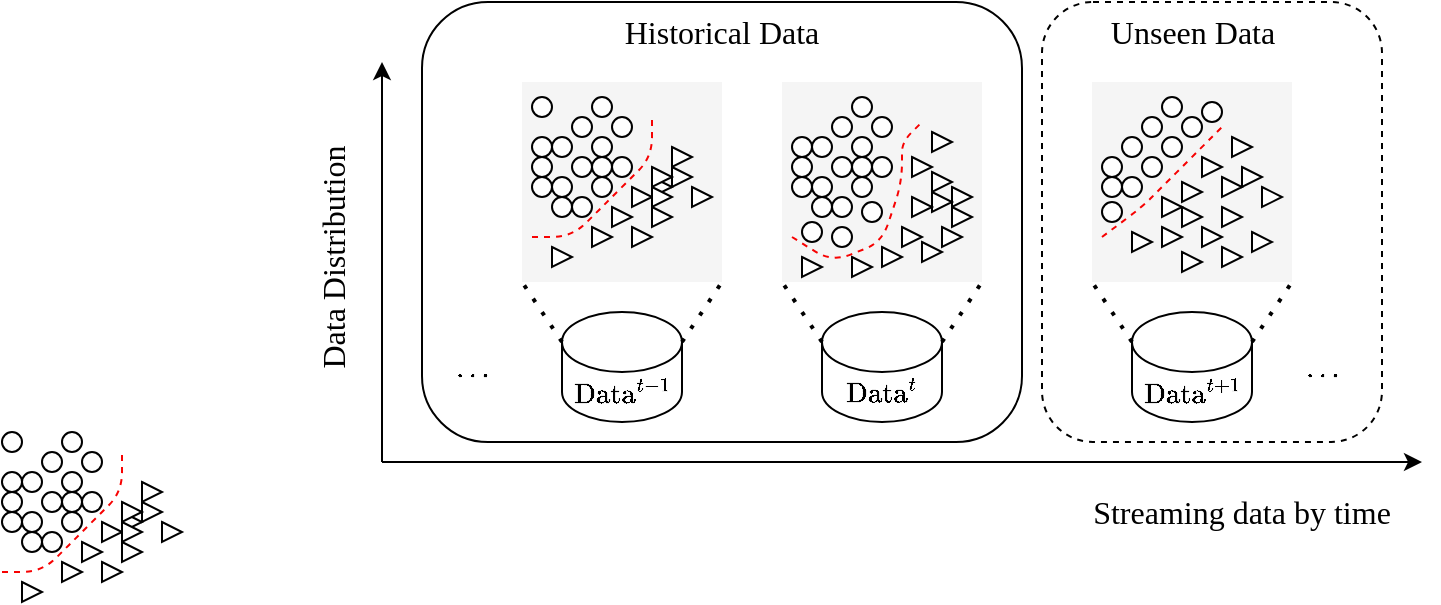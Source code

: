 <mxfile version="24.2.1" type="github">
  <diagram name="第 1 页" id="Aiz--UUZdUcnCT9IVKQQ">
    <mxGraphModel dx="935" dy="538" grid="1" gridSize="10" guides="1" tooltips="1" connect="1" arrows="1" fold="1" page="1" pageScale="1" pageWidth="827" pageHeight="1169" math="1" shadow="0">
      <root>
        <mxCell id="0" />
        <mxCell id="1" parent="0" />
        <mxCell id="erwJ2P51N1y5GZqrnZyB-3" value="" style="rounded=1;whiteSpace=wrap;html=1;" vertex="1" parent="1">
          <mxGeometry x="260" y="370" width="300" height="220" as="geometry" />
        </mxCell>
        <mxCell id="erwJ2P51N1y5GZqrnZyB-72" value="" style="rounded=0;whiteSpace=wrap;html=1;fillColor=#f5f5f5;fontColor=#333333;strokeColor=none;" vertex="1" parent="1">
          <mxGeometry x="310" y="410" width="100" height="100" as="geometry" />
        </mxCell>
        <mxCell id="erwJ2P51N1y5GZqrnZyB-1" value="" style="endArrow=classic;html=1;rounded=0;" edge="1" parent="1">
          <mxGeometry width="50" height="50" relative="1" as="geometry">
            <mxPoint x="240" y="600" as="sourcePoint" />
            <mxPoint x="240" y="400" as="targetPoint" />
          </mxGeometry>
        </mxCell>
        <mxCell id="erwJ2P51N1y5GZqrnZyB-2" value="" style="endArrow=classic;html=1;rounded=0;" edge="1" parent="1">
          <mxGeometry width="50" height="50" relative="1" as="geometry">
            <mxPoint x="240" y="600" as="sourcePoint" />
            <mxPoint x="760" y="600" as="targetPoint" />
          </mxGeometry>
        </mxCell>
        <mxCell id="erwJ2P51N1y5GZqrnZyB-4" value="" style="ellipse;whiteSpace=wrap;html=1;aspect=fixed;" vertex="1" parent="1">
          <mxGeometry x="60" y="605" width="10" height="10" as="geometry" />
        </mxCell>
        <mxCell id="erwJ2P51N1y5GZqrnZyB-5" value="" style="ellipse;whiteSpace=wrap;html=1;aspect=fixed;" vertex="1" parent="1">
          <mxGeometry x="80" y="615" width="10" height="10" as="geometry" />
        </mxCell>
        <mxCell id="erwJ2P51N1y5GZqrnZyB-6" value="" style="ellipse;whiteSpace=wrap;html=1;aspect=fixed;" vertex="1" parent="1">
          <mxGeometry x="60" y="625" width="10" height="10" as="geometry" />
        </mxCell>
        <mxCell id="erwJ2P51N1y5GZqrnZyB-7" value="" style="ellipse;whiteSpace=wrap;html=1;aspect=fixed;" vertex="1" parent="1">
          <mxGeometry x="70" y="595" width="10" height="10" as="geometry" />
        </mxCell>
        <mxCell id="erwJ2P51N1y5GZqrnZyB-8" value="" style="ellipse;whiteSpace=wrap;html=1;aspect=fixed;" vertex="1" parent="1">
          <mxGeometry x="80" y="605" width="10" height="10" as="geometry" />
        </mxCell>
        <mxCell id="erwJ2P51N1y5GZqrnZyB-9" value="" style="ellipse;whiteSpace=wrap;html=1;aspect=fixed;" vertex="1" parent="1">
          <mxGeometry x="90" y="615" width="10" height="10" as="geometry" />
        </mxCell>
        <mxCell id="erwJ2P51N1y5GZqrnZyB-10" value="" style="ellipse;whiteSpace=wrap;html=1;aspect=fixed;" vertex="1" parent="1">
          <mxGeometry x="70" y="615" width="10" height="10" as="geometry" />
        </mxCell>
        <mxCell id="erwJ2P51N1y5GZqrnZyB-11" value="" style="ellipse;whiteSpace=wrap;html=1;aspect=fixed;" vertex="1" parent="1">
          <mxGeometry x="50" y="615" width="10" height="10" as="geometry" />
        </mxCell>
        <mxCell id="erwJ2P51N1y5GZqrnZyB-12" value="" style="ellipse;whiteSpace=wrap;html=1;aspect=fixed;" vertex="1" parent="1">
          <mxGeometry x="80" y="585" width="10" height="10" as="geometry" />
        </mxCell>
        <mxCell id="erwJ2P51N1y5GZqrnZyB-13" value="" style="ellipse;whiteSpace=wrap;html=1;aspect=fixed;" vertex="1" parent="1">
          <mxGeometry x="50" y="585" width="10" height="10" as="geometry" />
        </mxCell>
        <mxCell id="erwJ2P51N1y5GZqrnZyB-14" value="" style="ellipse;whiteSpace=wrap;html=1;aspect=fixed;" vertex="1" parent="1">
          <mxGeometry x="50" y="605" width="10" height="10" as="geometry" />
        </mxCell>
        <mxCell id="erwJ2P51N1y5GZqrnZyB-16" value="" style="ellipse;whiteSpace=wrap;html=1;aspect=fixed;" vertex="1" parent="1">
          <mxGeometry x="70" y="635" width="10" height="10" as="geometry" />
        </mxCell>
        <mxCell id="erwJ2P51N1y5GZqrnZyB-17" value="" style="ellipse;whiteSpace=wrap;html=1;aspect=fixed;" vertex="1" parent="1">
          <mxGeometry x="80" y="625" width="10" height="10" as="geometry" />
        </mxCell>
        <mxCell id="erwJ2P51N1y5GZqrnZyB-18" value="" style="ellipse;whiteSpace=wrap;html=1;aspect=fixed;" vertex="1" parent="1">
          <mxGeometry x="50" y="625" width="10" height="10" as="geometry" />
        </mxCell>
        <mxCell id="erwJ2P51N1y5GZqrnZyB-19" value="" style="ellipse;whiteSpace=wrap;html=1;aspect=fixed;" vertex="1" parent="1">
          <mxGeometry x="90" y="595" width="10" height="10" as="geometry" />
        </mxCell>
        <mxCell id="erwJ2P51N1y5GZqrnZyB-20" value="" style="ellipse;whiteSpace=wrap;html=1;aspect=fixed;" vertex="1" parent="1">
          <mxGeometry x="60" y="635" width="10" height="10" as="geometry" />
        </mxCell>
        <mxCell id="erwJ2P51N1y5GZqrnZyB-21" value="" style="endArrow=none;dashed=1;html=1;rounded=1;strokeColor=#f70202;curved=0;" edge="1" parent="1">
          <mxGeometry width="50" height="50" relative="1" as="geometry">
            <mxPoint x="50" y="655" as="sourcePoint" />
            <mxPoint x="110" y="595" as="targetPoint" />
            <Array as="points">
              <mxPoint x="70" y="655" />
              <mxPoint x="90" y="635" />
              <mxPoint x="110" y="615" />
            </Array>
          </mxGeometry>
        </mxCell>
        <mxCell id="erwJ2P51N1y5GZqrnZyB-23" value="" style="triangle;whiteSpace=wrap;html=1;" vertex="1" parent="1">
          <mxGeometry x="120" y="610" width="10" height="10" as="geometry" />
        </mxCell>
        <mxCell id="erwJ2P51N1y5GZqrnZyB-24" value="" style="triangle;whiteSpace=wrap;html=1;" vertex="1" parent="1">
          <mxGeometry x="120" y="620" width="10" height="10" as="geometry" />
        </mxCell>
        <mxCell id="erwJ2P51N1y5GZqrnZyB-25" value="" style="triangle;whiteSpace=wrap;html=1;" vertex="1" parent="1">
          <mxGeometry x="130" y="630" width="10" height="10" as="geometry" />
        </mxCell>
        <mxCell id="erwJ2P51N1y5GZqrnZyB-28" value="" style="triangle;whiteSpace=wrap;html=1;" vertex="1" parent="1">
          <mxGeometry x="110" y="625" width="10" height="10" as="geometry" />
        </mxCell>
        <mxCell id="erwJ2P51N1y5GZqrnZyB-33" value="" style="triangle;whiteSpace=wrap;html=1;" vertex="1" parent="1">
          <mxGeometry x="100" y="630" width="10" height="10" as="geometry" />
        </mxCell>
        <mxCell id="erwJ2P51N1y5GZqrnZyB-34" value="" style="triangle;whiteSpace=wrap;html=1;" vertex="1" parent="1">
          <mxGeometry x="110" y="630" width="10" height="10" as="geometry" />
        </mxCell>
        <mxCell id="erwJ2P51N1y5GZqrnZyB-35" value="" style="triangle;whiteSpace=wrap;html=1;" vertex="1" parent="1">
          <mxGeometry x="90" y="640" width="10" height="10" as="geometry" />
        </mxCell>
        <mxCell id="erwJ2P51N1y5GZqrnZyB-36" value="" style="triangle;whiteSpace=wrap;html=1;" vertex="1" parent="1">
          <mxGeometry x="110" y="640" width="10" height="10" as="geometry" />
        </mxCell>
        <mxCell id="erwJ2P51N1y5GZqrnZyB-37" value="" style="triangle;whiteSpace=wrap;html=1;" vertex="1" parent="1">
          <mxGeometry x="80" y="650" width="10" height="10" as="geometry" />
        </mxCell>
        <mxCell id="erwJ2P51N1y5GZqrnZyB-40" value="" style="triangle;whiteSpace=wrap;html=1;" vertex="1" parent="1">
          <mxGeometry x="100" y="650" width="10" height="10" as="geometry" />
        </mxCell>
        <mxCell id="erwJ2P51N1y5GZqrnZyB-41" value="" style="triangle;whiteSpace=wrap;html=1;" vertex="1" parent="1">
          <mxGeometry x="110" y="620" width="10" height="10" as="geometry" />
        </mxCell>
        <mxCell id="erwJ2P51N1y5GZqrnZyB-42" value="" style="triangle;whiteSpace=wrap;html=1;" vertex="1" parent="1">
          <mxGeometry x="60" y="660" width="10" height="10" as="geometry" />
        </mxCell>
        <mxCell id="erwJ2P51N1y5GZqrnZyB-43" value="" style="ellipse;whiteSpace=wrap;html=1;aspect=fixed;" vertex="1" parent="1">
          <mxGeometry x="325" y="437.5" width="10" height="10" as="geometry" />
        </mxCell>
        <mxCell id="erwJ2P51N1y5GZqrnZyB-44" value="" style="ellipse;whiteSpace=wrap;html=1;aspect=fixed;" vertex="1" parent="1">
          <mxGeometry x="345" y="447.5" width="10" height="10" as="geometry" />
        </mxCell>
        <mxCell id="erwJ2P51N1y5GZqrnZyB-45" value="" style="ellipse;whiteSpace=wrap;html=1;aspect=fixed;" vertex="1" parent="1">
          <mxGeometry x="325" y="457.5" width="10" height="10" as="geometry" />
        </mxCell>
        <mxCell id="erwJ2P51N1y5GZqrnZyB-46" value="" style="ellipse;whiteSpace=wrap;html=1;aspect=fixed;" vertex="1" parent="1">
          <mxGeometry x="335" y="427.5" width="10" height="10" as="geometry" />
        </mxCell>
        <mxCell id="erwJ2P51N1y5GZqrnZyB-47" value="" style="ellipse;whiteSpace=wrap;html=1;aspect=fixed;" vertex="1" parent="1">
          <mxGeometry x="345" y="437.5" width="10" height="10" as="geometry" />
        </mxCell>
        <mxCell id="erwJ2P51N1y5GZqrnZyB-48" value="" style="ellipse;whiteSpace=wrap;html=1;aspect=fixed;" vertex="1" parent="1">
          <mxGeometry x="355" y="447.5" width="10" height="10" as="geometry" />
        </mxCell>
        <mxCell id="erwJ2P51N1y5GZqrnZyB-49" value="" style="ellipse;whiteSpace=wrap;html=1;aspect=fixed;" vertex="1" parent="1">
          <mxGeometry x="335" y="447.5" width="10" height="10" as="geometry" />
        </mxCell>
        <mxCell id="erwJ2P51N1y5GZqrnZyB-50" value="" style="ellipse;whiteSpace=wrap;html=1;aspect=fixed;" vertex="1" parent="1">
          <mxGeometry x="315" y="447.5" width="10" height="10" as="geometry" />
        </mxCell>
        <mxCell id="erwJ2P51N1y5GZqrnZyB-51" value="" style="ellipse;whiteSpace=wrap;html=1;aspect=fixed;" vertex="1" parent="1">
          <mxGeometry x="345" y="417.5" width="10" height="10" as="geometry" />
        </mxCell>
        <mxCell id="erwJ2P51N1y5GZqrnZyB-52" value="" style="ellipse;whiteSpace=wrap;html=1;aspect=fixed;" vertex="1" parent="1">
          <mxGeometry x="315" y="417.5" width="10" height="10" as="geometry" />
        </mxCell>
        <mxCell id="erwJ2P51N1y5GZqrnZyB-53" value="" style="ellipse;whiteSpace=wrap;html=1;aspect=fixed;" vertex="1" parent="1">
          <mxGeometry x="315" y="437.5" width="10" height="10" as="geometry" />
        </mxCell>
        <mxCell id="erwJ2P51N1y5GZqrnZyB-54" value="" style="ellipse;whiteSpace=wrap;html=1;aspect=fixed;" vertex="1" parent="1">
          <mxGeometry x="335" y="467.5" width="10" height="10" as="geometry" />
        </mxCell>
        <mxCell id="erwJ2P51N1y5GZqrnZyB-55" value="" style="ellipse;whiteSpace=wrap;html=1;aspect=fixed;" vertex="1" parent="1">
          <mxGeometry x="345" y="457.5" width="10" height="10" as="geometry" />
        </mxCell>
        <mxCell id="erwJ2P51N1y5GZqrnZyB-56" value="" style="ellipse;whiteSpace=wrap;html=1;aspect=fixed;" vertex="1" parent="1">
          <mxGeometry x="315" y="457.5" width="10" height="10" as="geometry" />
        </mxCell>
        <mxCell id="erwJ2P51N1y5GZqrnZyB-57" value="" style="ellipse;whiteSpace=wrap;html=1;aspect=fixed;" vertex="1" parent="1">
          <mxGeometry x="355" y="427.5" width="10" height="10" as="geometry" />
        </mxCell>
        <mxCell id="erwJ2P51N1y5GZqrnZyB-58" value="" style="ellipse;whiteSpace=wrap;html=1;aspect=fixed;" vertex="1" parent="1">
          <mxGeometry x="325" y="467.5" width="10" height="10" as="geometry" />
        </mxCell>
        <mxCell id="erwJ2P51N1y5GZqrnZyB-59" value="" style="endArrow=none;dashed=1;html=1;rounded=1;strokeColor=#f70202;curved=0;" edge="1" parent="1">
          <mxGeometry width="50" height="50" relative="1" as="geometry">
            <mxPoint x="315" y="487.5" as="sourcePoint" />
            <mxPoint x="375" y="427.5" as="targetPoint" />
            <Array as="points">
              <mxPoint x="335" y="487.5" />
              <mxPoint x="355" y="467.5" />
              <mxPoint x="375" y="447.5" />
            </Array>
          </mxGeometry>
        </mxCell>
        <mxCell id="erwJ2P51N1y5GZqrnZyB-60" value="" style="triangle;whiteSpace=wrap;html=1;" vertex="1" parent="1">
          <mxGeometry x="385" y="442.5" width="10" height="10" as="geometry" />
        </mxCell>
        <mxCell id="erwJ2P51N1y5GZqrnZyB-61" value="" style="triangle;whiteSpace=wrap;html=1;" vertex="1" parent="1">
          <mxGeometry x="385" y="452.5" width="10" height="10" as="geometry" />
        </mxCell>
        <mxCell id="erwJ2P51N1y5GZqrnZyB-62" value="" style="triangle;whiteSpace=wrap;html=1;" vertex="1" parent="1">
          <mxGeometry x="395" y="462.5" width="10" height="10" as="geometry" />
        </mxCell>
        <mxCell id="erwJ2P51N1y5GZqrnZyB-63" value="" style="triangle;whiteSpace=wrap;html=1;" vertex="1" parent="1">
          <mxGeometry x="375" y="457.5" width="10" height="10" as="geometry" />
        </mxCell>
        <mxCell id="erwJ2P51N1y5GZqrnZyB-64" value="" style="triangle;whiteSpace=wrap;html=1;" vertex="1" parent="1">
          <mxGeometry x="365" y="462.5" width="10" height="10" as="geometry" />
        </mxCell>
        <mxCell id="erwJ2P51N1y5GZqrnZyB-65" value="" style="triangle;whiteSpace=wrap;html=1;" vertex="1" parent="1">
          <mxGeometry x="375" y="462.5" width="10" height="10" as="geometry" />
        </mxCell>
        <mxCell id="erwJ2P51N1y5GZqrnZyB-66" value="" style="triangle;whiteSpace=wrap;html=1;" vertex="1" parent="1">
          <mxGeometry x="355" y="472.5" width="10" height="10" as="geometry" />
        </mxCell>
        <mxCell id="erwJ2P51N1y5GZqrnZyB-67" value="" style="triangle;whiteSpace=wrap;html=1;" vertex="1" parent="1">
          <mxGeometry x="375" y="472.5" width="10" height="10" as="geometry" />
        </mxCell>
        <mxCell id="erwJ2P51N1y5GZqrnZyB-68" value="" style="triangle;whiteSpace=wrap;html=1;" vertex="1" parent="1">
          <mxGeometry x="345" y="482.5" width="10" height="10" as="geometry" />
        </mxCell>
        <mxCell id="erwJ2P51N1y5GZqrnZyB-69" value="" style="triangle;whiteSpace=wrap;html=1;" vertex="1" parent="1">
          <mxGeometry x="365" y="482.5" width="10" height="10" as="geometry" />
        </mxCell>
        <mxCell id="erwJ2P51N1y5GZqrnZyB-70" value="" style="triangle;whiteSpace=wrap;html=1;" vertex="1" parent="1">
          <mxGeometry x="375" y="452.5" width="10" height="10" as="geometry" />
        </mxCell>
        <mxCell id="erwJ2P51N1y5GZqrnZyB-71" value="" style="triangle;whiteSpace=wrap;html=1;" vertex="1" parent="1">
          <mxGeometry x="325" y="492.5" width="10" height="10" as="geometry" />
        </mxCell>
        <mxCell id="erwJ2P51N1y5GZqrnZyB-73" value="\(\text{Data}^{t-1}\)" style="shape=cylinder3;whiteSpace=wrap;html=1;boundedLbl=1;backgroundOutline=1;size=15;" vertex="1" parent="1">
          <mxGeometry x="330" y="525" width="60" height="55" as="geometry" />
        </mxCell>
        <mxCell id="erwJ2P51N1y5GZqrnZyB-76" value="" style="endArrow=none;dashed=1;html=1;dashPattern=1 3;strokeWidth=2;rounded=0;entryX=0;entryY=1;entryDx=0;entryDy=0;exitX=0;exitY=0;exitDx=0;exitDy=15;exitPerimeter=0;" edge="1" parent="1" source="erwJ2P51N1y5GZqrnZyB-73" target="erwJ2P51N1y5GZqrnZyB-72">
          <mxGeometry width="50" height="50" relative="1" as="geometry">
            <mxPoint x="330" y="537.5" as="sourcePoint" />
            <mxPoint x="310" y="517.5" as="targetPoint" />
          </mxGeometry>
        </mxCell>
        <mxCell id="erwJ2P51N1y5GZqrnZyB-77" value="" style="endArrow=none;dashed=1;html=1;dashPattern=1 3;strokeWidth=2;rounded=0;entryX=1;entryY=1;entryDx=0;entryDy=0;exitX=1;exitY=0;exitDx=0;exitDy=15;exitPerimeter=0;" edge="1" parent="1" source="erwJ2P51N1y5GZqrnZyB-73" target="erwJ2P51N1y5GZqrnZyB-72">
          <mxGeometry width="50" height="50" relative="1" as="geometry">
            <mxPoint x="370" y="652.5" as="sourcePoint" />
            <mxPoint x="420" y="602.5" as="targetPoint" />
          </mxGeometry>
        </mxCell>
        <mxCell id="erwJ2P51N1y5GZqrnZyB-78" value="$$\mathbf{\dots}$$" style="text;html=1;align=center;verticalAlign=middle;whiteSpace=wrap;rounded=0;" vertex="1" parent="1">
          <mxGeometry x="255" y="537.5" width="60" height="30" as="geometry" />
        </mxCell>
        <mxCell id="erwJ2P51N1y5GZqrnZyB-79" value="" style="rounded=0;whiteSpace=wrap;html=1;fillColor=#f5f5f5;fontColor=#333333;strokeColor=none;" vertex="1" parent="1">
          <mxGeometry x="440" y="410" width="100" height="100" as="geometry" />
        </mxCell>
        <mxCell id="erwJ2P51N1y5GZqrnZyB-80" value="" style="ellipse;whiteSpace=wrap;html=1;aspect=fixed;" vertex="1" parent="1">
          <mxGeometry x="455" y="437.5" width="10" height="10" as="geometry" />
        </mxCell>
        <mxCell id="erwJ2P51N1y5GZqrnZyB-81" value="" style="ellipse;whiteSpace=wrap;html=1;aspect=fixed;" vertex="1" parent="1">
          <mxGeometry x="475" y="447.5" width="10" height="10" as="geometry" />
        </mxCell>
        <mxCell id="erwJ2P51N1y5GZqrnZyB-82" value="" style="ellipse;whiteSpace=wrap;html=1;aspect=fixed;" vertex="1" parent="1">
          <mxGeometry x="455" y="457.5" width="10" height="10" as="geometry" />
        </mxCell>
        <mxCell id="erwJ2P51N1y5GZqrnZyB-83" value="" style="ellipse;whiteSpace=wrap;html=1;aspect=fixed;" vertex="1" parent="1">
          <mxGeometry x="465" y="427.5" width="10" height="10" as="geometry" />
        </mxCell>
        <mxCell id="erwJ2P51N1y5GZqrnZyB-84" value="" style="ellipse;whiteSpace=wrap;html=1;aspect=fixed;" vertex="1" parent="1">
          <mxGeometry x="475" y="437.5" width="10" height="10" as="geometry" />
        </mxCell>
        <mxCell id="erwJ2P51N1y5GZqrnZyB-85" value="" style="ellipse;whiteSpace=wrap;html=1;aspect=fixed;" vertex="1" parent="1">
          <mxGeometry x="485" y="447.5" width="10" height="10" as="geometry" />
        </mxCell>
        <mxCell id="erwJ2P51N1y5GZqrnZyB-86" value="" style="ellipse;whiteSpace=wrap;html=1;aspect=fixed;" vertex="1" parent="1">
          <mxGeometry x="465" y="447.5" width="10" height="10" as="geometry" />
        </mxCell>
        <mxCell id="erwJ2P51N1y5GZqrnZyB-87" value="" style="ellipse;whiteSpace=wrap;html=1;aspect=fixed;" vertex="1" parent="1">
          <mxGeometry x="445" y="447.5" width="10" height="10" as="geometry" />
        </mxCell>
        <mxCell id="erwJ2P51N1y5GZqrnZyB-88" value="" style="ellipse;whiteSpace=wrap;html=1;aspect=fixed;" vertex="1" parent="1">
          <mxGeometry x="475" y="417.5" width="10" height="10" as="geometry" />
        </mxCell>
        <mxCell id="erwJ2P51N1y5GZqrnZyB-89" value="" style="ellipse;whiteSpace=wrap;html=1;aspect=fixed;" vertex="1" parent="1">
          <mxGeometry x="480" y="470" width="10" height="10" as="geometry" />
        </mxCell>
        <mxCell id="erwJ2P51N1y5GZqrnZyB-90" value="" style="ellipse;whiteSpace=wrap;html=1;aspect=fixed;" vertex="1" parent="1">
          <mxGeometry x="445" y="437.5" width="10" height="10" as="geometry" />
        </mxCell>
        <mxCell id="erwJ2P51N1y5GZqrnZyB-91" value="" style="ellipse;whiteSpace=wrap;html=1;aspect=fixed;" vertex="1" parent="1">
          <mxGeometry x="465" y="467.5" width="10" height="10" as="geometry" />
        </mxCell>
        <mxCell id="erwJ2P51N1y5GZqrnZyB-92" value="" style="ellipse;whiteSpace=wrap;html=1;aspect=fixed;" vertex="1" parent="1">
          <mxGeometry x="475" y="457.5" width="10" height="10" as="geometry" />
        </mxCell>
        <mxCell id="erwJ2P51N1y5GZqrnZyB-93" value="" style="ellipse;whiteSpace=wrap;html=1;aspect=fixed;" vertex="1" parent="1">
          <mxGeometry x="445" y="457.5" width="10" height="10" as="geometry" />
        </mxCell>
        <mxCell id="erwJ2P51N1y5GZqrnZyB-94" value="" style="ellipse;whiteSpace=wrap;html=1;aspect=fixed;" vertex="1" parent="1">
          <mxGeometry x="485" y="427.5" width="10" height="10" as="geometry" />
        </mxCell>
        <mxCell id="erwJ2P51N1y5GZqrnZyB-95" value="" style="ellipse;whiteSpace=wrap;html=1;aspect=fixed;" vertex="1" parent="1">
          <mxGeometry x="455" y="467.5" width="10" height="10" as="geometry" />
        </mxCell>
        <mxCell id="erwJ2P51N1y5GZqrnZyB-96" value="" style="endArrow=none;dashed=1;html=1;rounded=1;strokeColor=#f70202;curved=0;" edge="1" parent="1">
          <mxGeometry width="50" height="50" relative="1" as="geometry">
            <mxPoint x="445" y="487.5" as="sourcePoint" />
            <mxPoint x="510" y="430" as="targetPoint" />
            <Array as="points">
              <mxPoint x="465" y="500" />
              <mxPoint x="490" y="490" />
              <mxPoint x="500" y="460" />
              <mxPoint x="500" y="440" />
            </Array>
          </mxGeometry>
        </mxCell>
        <mxCell id="erwJ2P51N1y5GZqrnZyB-97" value="" style="triangle;whiteSpace=wrap;html=1;" vertex="1" parent="1">
          <mxGeometry x="515" y="435" width="10" height="10" as="geometry" />
        </mxCell>
        <mxCell id="erwJ2P51N1y5GZqrnZyB-98" value="" style="triangle;whiteSpace=wrap;html=1;" vertex="1" parent="1">
          <mxGeometry x="520" y="482.5" width="10" height="10" as="geometry" />
        </mxCell>
        <mxCell id="erwJ2P51N1y5GZqrnZyB-99" value="" style="triangle;whiteSpace=wrap;html=1;" vertex="1" parent="1">
          <mxGeometry x="525" y="462.5" width="10" height="10" as="geometry" />
        </mxCell>
        <mxCell id="erwJ2P51N1y5GZqrnZyB-100" value="" style="triangle;whiteSpace=wrap;html=1;" vertex="1" parent="1">
          <mxGeometry x="515" y="465" width="10" height="10" as="geometry" />
        </mxCell>
        <mxCell id="erwJ2P51N1y5GZqrnZyB-101" value="" style="triangle;whiteSpace=wrap;html=1;" vertex="1" parent="1">
          <mxGeometry x="515" y="455" width="10" height="10" as="geometry" />
        </mxCell>
        <mxCell id="erwJ2P51N1y5GZqrnZyB-102" value="" style="triangle;whiteSpace=wrap;html=1;" vertex="1" parent="1">
          <mxGeometry x="525" y="472.5" width="10" height="10" as="geometry" />
        </mxCell>
        <mxCell id="erwJ2P51N1y5GZqrnZyB-103" value="" style="triangle;whiteSpace=wrap;html=1;" vertex="1" parent="1">
          <mxGeometry x="505" y="447.5" width="10" height="10" as="geometry" />
        </mxCell>
        <mxCell id="erwJ2P51N1y5GZqrnZyB-104" value="" style="triangle;whiteSpace=wrap;html=1;" vertex="1" parent="1">
          <mxGeometry x="505" y="467.5" width="10" height="10" as="geometry" />
        </mxCell>
        <mxCell id="erwJ2P51N1y5GZqrnZyB-105" value="" style="triangle;whiteSpace=wrap;html=1;" vertex="1" parent="1">
          <mxGeometry x="490" y="492.5" width="10" height="10" as="geometry" />
        </mxCell>
        <mxCell id="erwJ2P51N1y5GZqrnZyB-106" value="" style="triangle;whiteSpace=wrap;html=1;" vertex="1" parent="1">
          <mxGeometry x="500" y="482.5" width="10" height="10" as="geometry" />
        </mxCell>
        <mxCell id="erwJ2P51N1y5GZqrnZyB-107" value="" style="triangle;whiteSpace=wrap;html=1;" vertex="1" parent="1">
          <mxGeometry x="510" y="490" width="10" height="10" as="geometry" />
        </mxCell>
        <mxCell id="erwJ2P51N1y5GZqrnZyB-108" value="" style="triangle;whiteSpace=wrap;html=1;" vertex="1" parent="1">
          <mxGeometry x="475" y="497.5" width="10" height="10" as="geometry" />
        </mxCell>
        <mxCell id="erwJ2P51N1y5GZqrnZyB-109" value="\(\text{Data}^{t}\)" style="shape=cylinder3;whiteSpace=wrap;html=1;boundedLbl=1;backgroundOutline=1;size=15;" vertex="1" parent="1">
          <mxGeometry x="460" y="525" width="60" height="55" as="geometry" />
        </mxCell>
        <mxCell id="erwJ2P51N1y5GZqrnZyB-110" value="" style="endArrow=none;dashed=1;html=1;dashPattern=1 3;strokeWidth=2;rounded=0;entryX=0;entryY=1;entryDx=0;entryDy=0;exitX=0;exitY=0;exitDx=0;exitDy=15;exitPerimeter=0;" edge="1" parent="1" source="erwJ2P51N1y5GZqrnZyB-109" target="erwJ2P51N1y5GZqrnZyB-79">
          <mxGeometry width="50" height="50" relative="1" as="geometry">
            <mxPoint x="460" y="537.5" as="sourcePoint" />
            <mxPoint x="440" y="517.5" as="targetPoint" />
          </mxGeometry>
        </mxCell>
        <mxCell id="erwJ2P51N1y5GZqrnZyB-111" value="" style="endArrow=none;dashed=1;html=1;dashPattern=1 3;strokeWidth=2;rounded=0;entryX=1;entryY=1;entryDx=0;entryDy=0;exitX=1;exitY=0;exitDx=0;exitDy=15;exitPerimeter=0;" edge="1" parent="1" source="erwJ2P51N1y5GZqrnZyB-109" target="erwJ2P51N1y5GZqrnZyB-79">
          <mxGeometry width="50" height="50" relative="1" as="geometry">
            <mxPoint x="500" y="652.5" as="sourcePoint" />
            <mxPoint x="550" y="602.5" as="targetPoint" />
          </mxGeometry>
        </mxCell>
        <mxCell id="erwJ2P51N1y5GZqrnZyB-112" value="" style="triangle;whiteSpace=wrap;html=1;" vertex="1" parent="1">
          <mxGeometry x="450" y="497.5" width="10" height="10" as="geometry" />
        </mxCell>
        <mxCell id="erwJ2P51N1y5GZqrnZyB-113" value="" style="ellipse;whiteSpace=wrap;html=1;aspect=fixed;" vertex="1" parent="1">
          <mxGeometry x="465" y="482.5" width="10" height="10" as="geometry" />
        </mxCell>
        <mxCell id="erwJ2P51N1y5GZqrnZyB-114" value="" style="ellipse;whiteSpace=wrap;html=1;aspect=fixed;" vertex="1" parent="1">
          <mxGeometry x="450" y="480" width="10" height="10" as="geometry" />
        </mxCell>
        <mxCell id="erwJ2P51N1y5GZqrnZyB-115" value="" style="rounded=1;whiteSpace=wrap;html=1;dashed=1;" vertex="1" parent="1">
          <mxGeometry x="570" y="370" width="170" height="220" as="geometry" />
        </mxCell>
        <mxCell id="erwJ2P51N1y5GZqrnZyB-116" value="" style="rounded=0;whiteSpace=wrap;html=1;fillColor=#f5f5f5;fontColor=#333333;strokeColor=none;" vertex="1" parent="1">
          <mxGeometry x="595" y="410" width="100" height="100" as="geometry" />
        </mxCell>
        <mxCell id="erwJ2P51N1y5GZqrnZyB-117" value="" style="ellipse;whiteSpace=wrap;html=1;aspect=fixed;" vertex="1" parent="1">
          <mxGeometry x="610" y="437.5" width="10" height="10" as="geometry" />
        </mxCell>
        <mxCell id="erwJ2P51N1y5GZqrnZyB-119" value="" style="ellipse;whiteSpace=wrap;html=1;aspect=fixed;" vertex="1" parent="1">
          <mxGeometry x="610" y="457.5" width="10" height="10" as="geometry" />
        </mxCell>
        <mxCell id="erwJ2P51N1y5GZqrnZyB-120" value="" style="ellipse;whiteSpace=wrap;html=1;aspect=fixed;" vertex="1" parent="1">
          <mxGeometry x="620" y="427.5" width="10" height="10" as="geometry" />
        </mxCell>
        <mxCell id="erwJ2P51N1y5GZqrnZyB-121" value="" style="ellipse;whiteSpace=wrap;html=1;aspect=fixed;" vertex="1" parent="1">
          <mxGeometry x="630" y="437.5" width="10" height="10" as="geometry" />
        </mxCell>
        <mxCell id="erwJ2P51N1y5GZqrnZyB-123" value="" style="ellipse;whiteSpace=wrap;html=1;aspect=fixed;" vertex="1" parent="1">
          <mxGeometry x="620" y="447.5" width="10" height="10" as="geometry" />
        </mxCell>
        <mxCell id="erwJ2P51N1y5GZqrnZyB-124" value="" style="ellipse;whiteSpace=wrap;html=1;aspect=fixed;" vertex="1" parent="1">
          <mxGeometry x="600" y="447.5" width="10" height="10" as="geometry" />
        </mxCell>
        <mxCell id="erwJ2P51N1y5GZqrnZyB-125" value="" style="ellipse;whiteSpace=wrap;html=1;aspect=fixed;" vertex="1" parent="1">
          <mxGeometry x="630" y="417.5" width="10" height="10" as="geometry" />
        </mxCell>
        <mxCell id="erwJ2P51N1y5GZqrnZyB-126" value="" style="ellipse;whiteSpace=wrap;html=1;aspect=fixed;" vertex="1" parent="1">
          <mxGeometry x="600" y="470" width="10" height="10" as="geometry" />
        </mxCell>
        <mxCell id="erwJ2P51N1y5GZqrnZyB-127" value="" style="ellipse;whiteSpace=wrap;html=1;aspect=fixed;" vertex="1" parent="1">
          <mxGeometry x="650" y="420" width="10" height="10" as="geometry" />
        </mxCell>
        <mxCell id="erwJ2P51N1y5GZqrnZyB-130" value="" style="ellipse;whiteSpace=wrap;html=1;aspect=fixed;" vertex="1" parent="1">
          <mxGeometry x="600" y="457.5" width="10" height="10" as="geometry" />
        </mxCell>
        <mxCell id="erwJ2P51N1y5GZqrnZyB-131" value="" style="ellipse;whiteSpace=wrap;html=1;aspect=fixed;" vertex="1" parent="1">
          <mxGeometry x="640" y="427.5" width="10" height="10" as="geometry" />
        </mxCell>
        <mxCell id="erwJ2P51N1y5GZqrnZyB-133" value="" style="endArrow=none;dashed=1;html=1;rounded=1;strokeColor=#f70202;curved=0;" edge="1" parent="1">
          <mxGeometry width="50" height="50" relative="1" as="geometry">
            <mxPoint x="600" y="487.5" as="sourcePoint" />
            <mxPoint x="660" y="432.5" as="targetPoint" />
            <Array as="points">
              <mxPoint x="620" y="472.5" />
              <mxPoint x="630" y="462.5" />
              <mxPoint x="650" y="442.5" />
            </Array>
          </mxGeometry>
        </mxCell>
        <mxCell id="erwJ2P51N1y5GZqrnZyB-134" value="" style="triangle;whiteSpace=wrap;html=1;" vertex="1" parent="1">
          <mxGeometry x="665" y="437.5" width="10" height="10" as="geometry" />
        </mxCell>
        <mxCell id="erwJ2P51N1y5GZqrnZyB-135" value="" style="triangle;whiteSpace=wrap;html=1;" vertex="1" parent="1">
          <mxGeometry x="670" y="452.5" width="10" height="10" as="geometry" />
        </mxCell>
        <mxCell id="erwJ2P51N1y5GZqrnZyB-136" value="" style="triangle;whiteSpace=wrap;html=1;" vertex="1" parent="1">
          <mxGeometry x="680" y="462.5" width="10" height="10" as="geometry" />
        </mxCell>
        <mxCell id="erwJ2P51N1y5GZqrnZyB-137" value="" style="triangle;whiteSpace=wrap;html=1;" vertex="1" parent="1">
          <mxGeometry x="660" y="457.5" width="10" height="10" as="geometry" />
        </mxCell>
        <mxCell id="erwJ2P51N1y5GZqrnZyB-138" value="" style="triangle;whiteSpace=wrap;html=1;" vertex="1" parent="1">
          <mxGeometry x="640" y="460" width="10" height="10" as="geometry" />
        </mxCell>
        <mxCell id="erwJ2P51N1y5GZqrnZyB-139" value="" style="triangle;whiteSpace=wrap;html=1;" vertex="1" parent="1">
          <mxGeometry x="630" y="467.5" width="10" height="10" as="geometry" />
        </mxCell>
        <mxCell id="erwJ2P51N1y5GZqrnZyB-140" value="" style="triangle;whiteSpace=wrap;html=1;" vertex="1" parent="1">
          <mxGeometry x="640" y="472.5" width="10" height="10" as="geometry" />
        </mxCell>
        <mxCell id="erwJ2P51N1y5GZqrnZyB-141" value="" style="triangle;whiteSpace=wrap;html=1;" vertex="1" parent="1">
          <mxGeometry x="660" y="472.5" width="10" height="10" as="geometry" />
        </mxCell>
        <mxCell id="erwJ2P51N1y5GZqrnZyB-142" value="" style="triangle;whiteSpace=wrap;html=1;" vertex="1" parent="1">
          <mxGeometry x="630" y="482.5" width="10" height="10" as="geometry" />
        </mxCell>
        <mxCell id="erwJ2P51N1y5GZqrnZyB-143" value="" style="triangle;whiteSpace=wrap;html=1;" vertex="1" parent="1">
          <mxGeometry x="650" y="482.5" width="10" height="10" as="geometry" />
        </mxCell>
        <mxCell id="erwJ2P51N1y5GZqrnZyB-144" value="" style="triangle;whiteSpace=wrap;html=1;" vertex="1" parent="1">
          <mxGeometry x="650" y="447.5" width="10" height="10" as="geometry" />
        </mxCell>
        <mxCell id="erwJ2P51N1y5GZqrnZyB-145" value="" style="triangle;whiteSpace=wrap;html=1;" vertex="1" parent="1">
          <mxGeometry x="615" y="485" width="10" height="10" as="geometry" />
        </mxCell>
        <mxCell id="erwJ2P51N1y5GZqrnZyB-146" value="\(\text{Data}^{t+1}\)" style="shape=cylinder3;whiteSpace=wrap;html=1;boundedLbl=1;backgroundOutline=1;size=15;" vertex="1" parent="1">
          <mxGeometry x="615" y="525" width="60" height="55" as="geometry" />
        </mxCell>
        <mxCell id="erwJ2P51N1y5GZqrnZyB-147" value="" style="endArrow=none;dashed=1;html=1;dashPattern=1 3;strokeWidth=2;rounded=0;entryX=0;entryY=1;entryDx=0;entryDy=0;exitX=0;exitY=0;exitDx=0;exitDy=15;exitPerimeter=0;" edge="1" parent="1" source="erwJ2P51N1y5GZqrnZyB-146" target="erwJ2P51N1y5GZqrnZyB-116">
          <mxGeometry width="50" height="50" relative="1" as="geometry">
            <mxPoint x="615" y="537.5" as="sourcePoint" />
            <mxPoint x="595" y="517.5" as="targetPoint" />
          </mxGeometry>
        </mxCell>
        <mxCell id="erwJ2P51N1y5GZqrnZyB-148" value="" style="endArrow=none;dashed=1;html=1;dashPattern=1 3;strokeWidth=2;rounded=0;entryX=1;entryY=1;entryDx=0;entryDy=0;exitX=1;exitY=0;exitDx=0;exitDy=15;exitPerimeter=0;" edge="1" parent="1" source="erwJ2P51N1y5GZqrnZyB-146" target="erwJ2P51N1y5GZqrnZyB-116">
          <mxGeometry width="50" height="50" relative="1" as="geometry">
            <mxPoint x="655" y="652.5" as="sourcePoint" />
            <mxPoint x="705" y="602.5" as="targetPoint" />
          </mxGeometry>
        </mxCell>
        <mxCell id="erwJ2P51N1y5GZqrnZyB-186" value="" style="triangle;whiteSpace=wrap;html=1;" vertex="1" parent="1">
          <mxGeometry x="660" y="492.5" width="10" height="10" as="geometry" />
        </mxCell>
        <mxCell id="erwJ2P51N1y5GZqrnZyB-187" value="" style="triangle;whiteSpace=wrap;html=1;" vertex="1" parent="1">
          <mxGeometry x="675" y="485" width="10" height="10" as="geometry" />
        </mxCell>
        <mxCell id="erwJ2P51N1y5GZqrnZyB-188" value="" style="triangle;whiteSpace=wrap;html=1;" vertex="1" parent="1">
          <mxGeometry x="640" y="495" width="10" height="10" as="geometry" />
        </mxCell>
        <mxCell id="erwJ2P51N1y5GZqrnZyB-189" value="&lt;font style=&quot;font-size: 16px;&quot; face=&quot;Times New Roman&quot;&gt;Historical Data&lt;/font&gt;" style="text;html=1;align=center;verticalAlign=middle;whiteSpace=wrap;rounded=0;" vertex="1" parent="1">
          <mxGeometry x="305" y="370" width="210" height="30" as="geometry" />
        </mxCell>
        <mxCell id="erwJ2P51N1y5GZqrnZyB-190" value="&lt;font style=&quot;font-size: 16px;&quot; face=&quot;Times New Roman&quot;&gt;Unseen Data&lt;/font&gt;" style="text;html=1;align=center;verticalAlign=middle;whiteSpace=wrap;rounded=0;" vertex="1" parent="1">
          <mxGeometry x="577.5" y="370" width="135" height="30" as="geometry" />
        </mxCell>
        <mxCell id="erwJ2P51N1y5GZqrnZyB-191" value="&lt;font face=&quot;Times New Roman&quot;&gt;&lt;span style=&quot;font-size: 16px;&quot;&gt;Streaming data by time&lt;/span&gt;&lt;/font&gt;" style="text;html=1;align=center;verticalAlign=middle;whiteSpace=wrap;rounded=0;" vertex="1" parent="1">
          <mxGeometry x="580" y="610" width="180" height="30" as="geometry" />
        </mxCell>
        <mxCell id="erwJ2P51N1y5GZqrnZyB-193" value="&lt;font face=&quot;Times New Roman&quot;&gt;&lt;span style=&quot;font-size: 16px;&quot;&gt;Data Distribution&lt;/span&gt;&lt;/font&gt;" style="text;html=1;align=center;verticalAlign=middle;whiteSpace=wrap;rounded=0;rotation=-90;" vertex="1" parent="1">
          <mxGeometry x="125" y="482.5" width="180" height="30" as="geometry" />
        </mxCell>
        <mxCell id="erwJ2P51N1y5GZqrnZyB-194" value="$$\mathbf{\dots}$$" style="text;html=1;align=center;verticalAlign=middle;whiteSpace=wrap;rounded=0;" vertex="1" parent="1">
          <mxGeometry x="680" y="537.5" width="60" height="30" as="geometry" />
        </mxCell>
      </root>
    </mxGraphModel>
  </diagram>
</mxfile>
